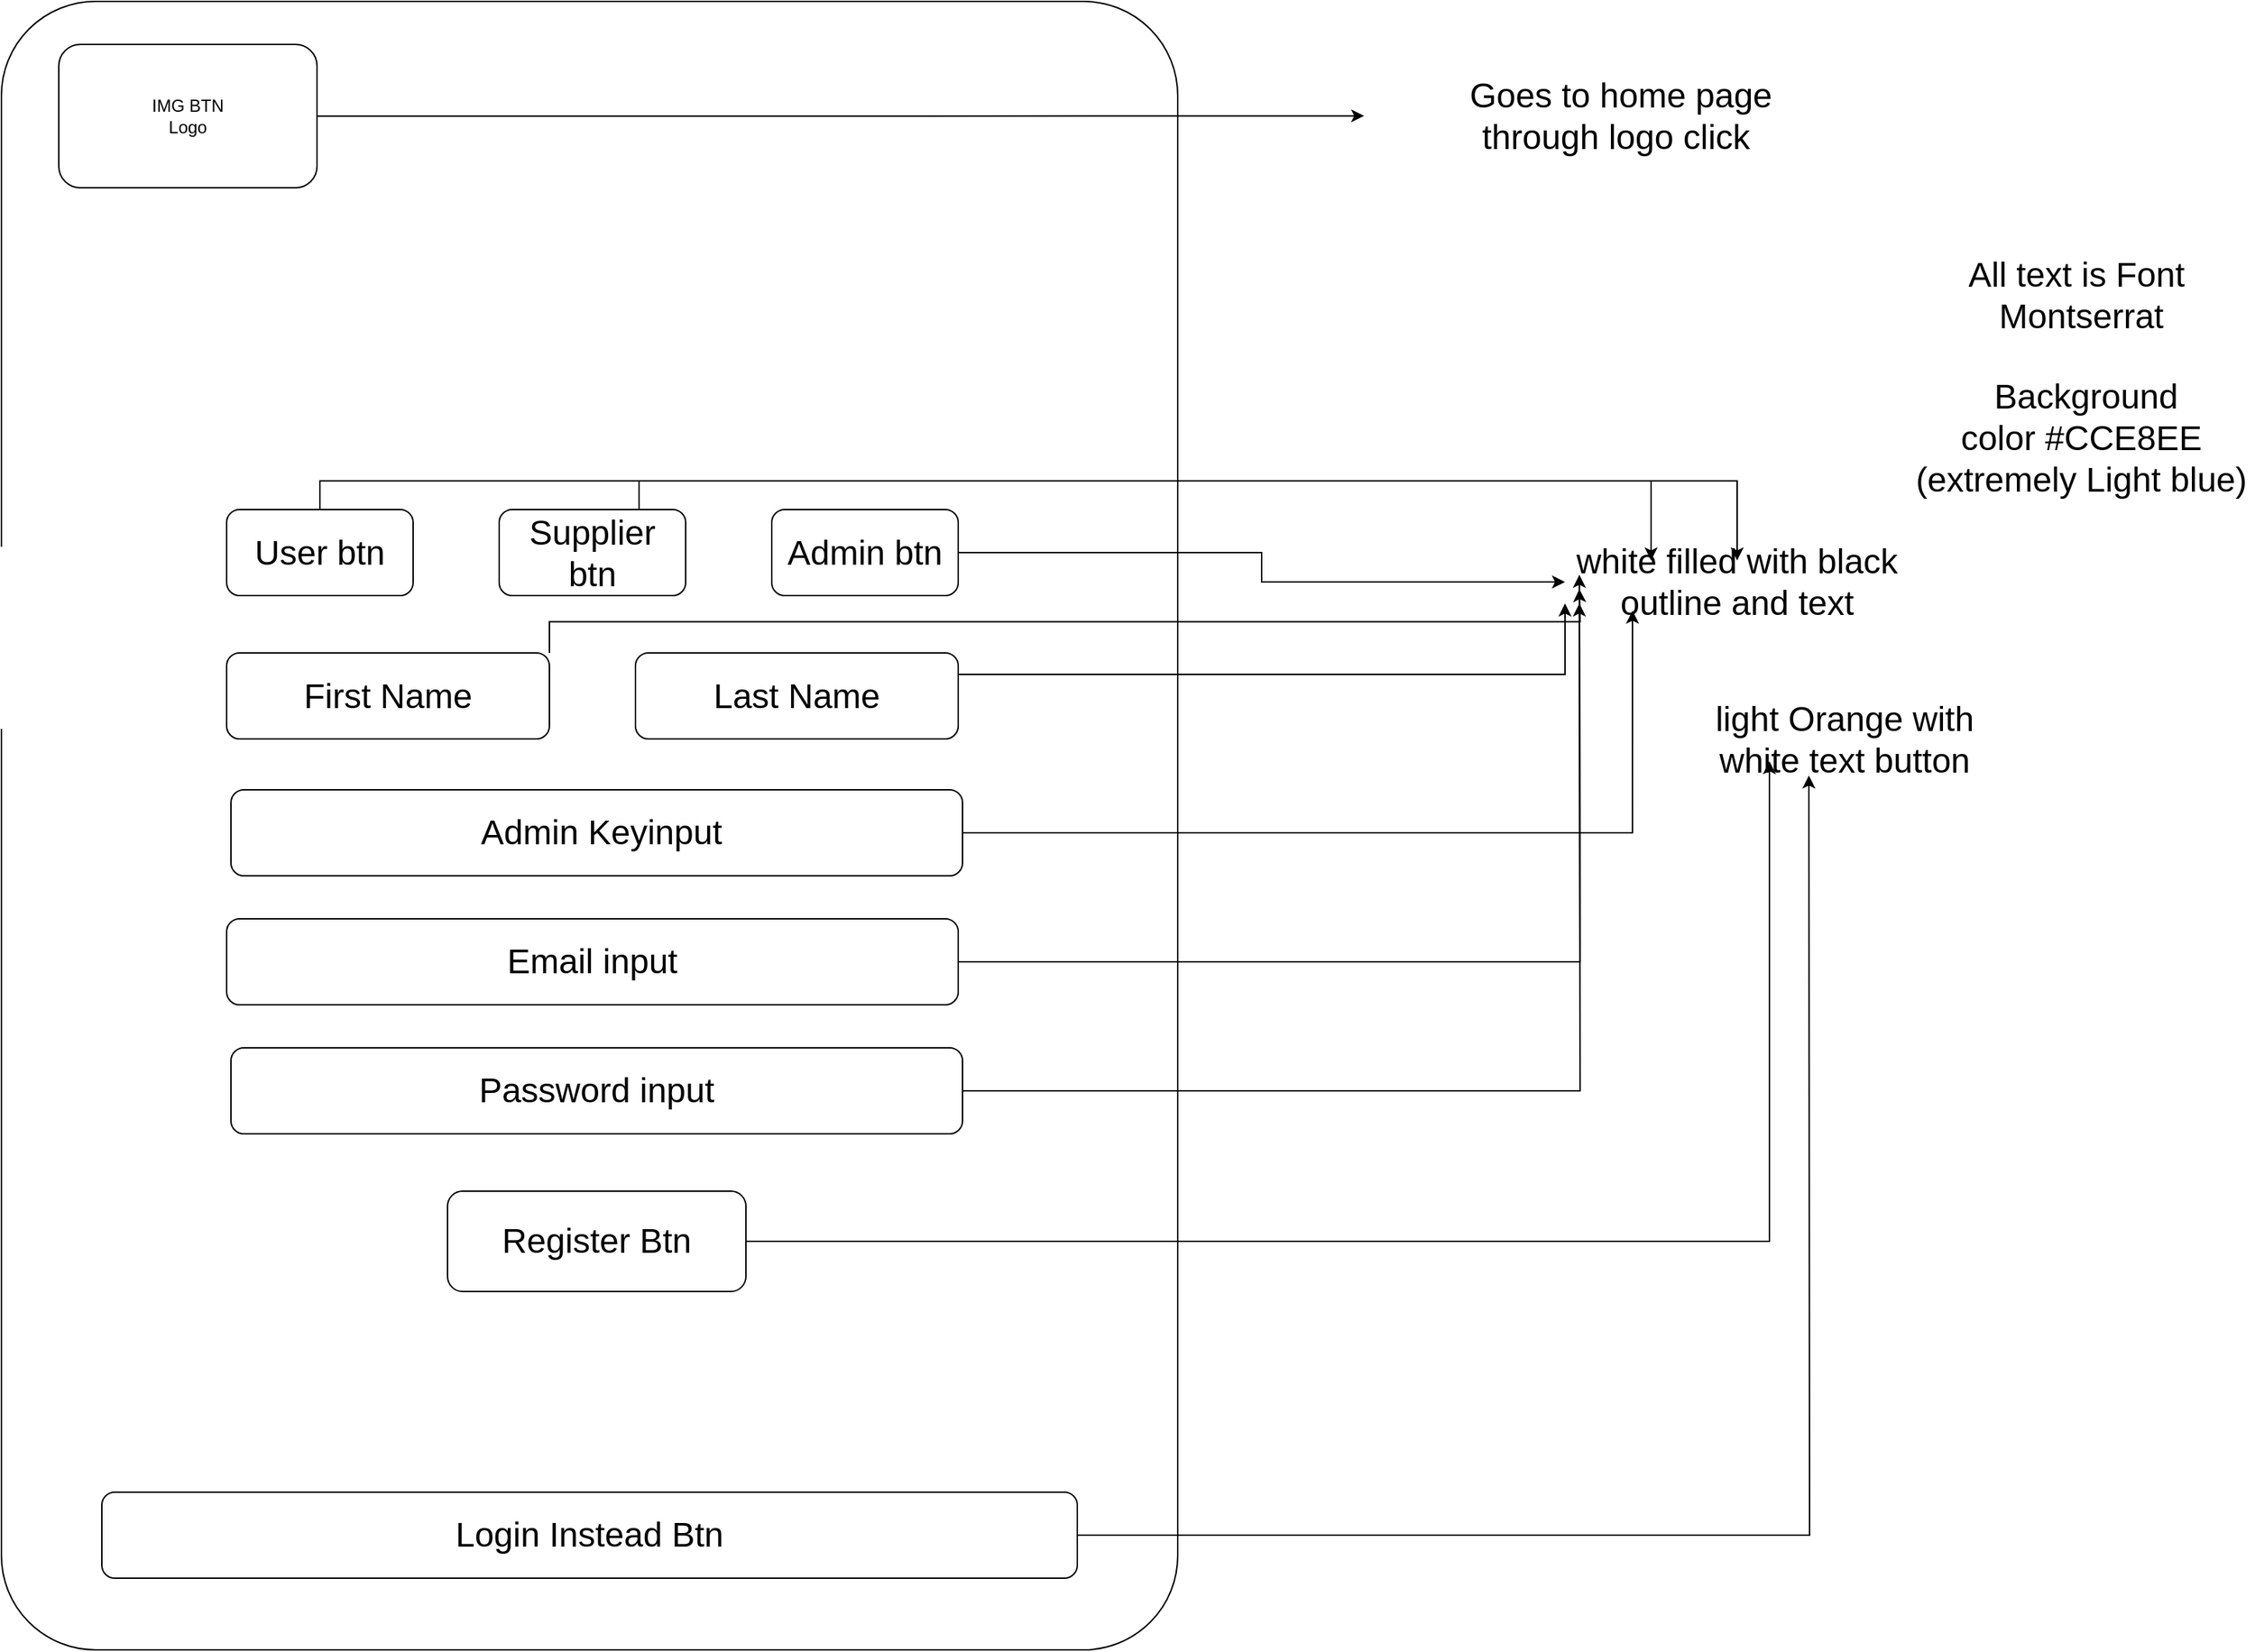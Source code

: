 <mxfile version="24.0.7" type="device">
  <diagram name="Page-1" id="f1b7ffb7-ca1e-a977-7cf5-a751b3c06c05">
    <mxGraphModel dx="2607" dy="1342" grid="1" gridSize="10" guides="1" tooltips="1" connect="1" arrows="1" fold="1" page="1" pageScale="1" pageWidth="826" pageHeight="1169" background="none" math="0" shadow="0">
      <root>
        <mxCell id="0" />
        <mxCell id="1" parent="0" />
        <mxCell id="6ZBU6IbNx-Afql_snDbs-145" value="" style="rounded=1;whiteSpace=wrap;html=1;arcSize=8;" vertex="1" parent="1">
          <mxGeometry x="10" y="10" width="820" height="1150" as="geometry" />
        </mxCell>
        <mxCell id="6ZBU6IbNx-Afql_snDbs-146" value="&lt;font style=&quot;font-size: 24px;&quot;&gt;white filled with black outline and text&lt;/font&gt;" style="text;strokeColor=none;align=center;fillColor=none;html=1;verticalAlign=middle;whiteSpace=wrap;rounded=0;" vertex="1" parent="1">
          <mxGeometry x="1100" y="400" width="240" height="30" as="geometry" />
        </mxCell>
        <mxCell id="6ZBU6IbNx-Afql_snDbs-147" style="edgeStyle=orthogonalEdgeStyle;rounded=0;orthogonalLoop=1;jettySize=auto;html=1;exitX=1;exitY=0.5;exitDx=0;exitDy=0;" edge="1" parent="1" source="6ZBU6IbNx-Afql_snDbs-148">
          <mxGeometry relative="1" as="geometry">
            <mxPoint x="1110" y="430" as="targetPoint" />
          </mxGeometry>
        </mxCell>
        <mxCell id="6ZBU6IbNx-Afql_snDbs-148" value="Password input" style="rounded=1;whiteSpace=wrap;html=1;fontSize=24;" vertex="1" parent="1">
          <mxGeometry x="170" y="740" width="510" height="60" as="geometry" />
        </mxCell>
        <mxCell id="6ZBU6IbNx-Afql_snDbs-149" style="edgeStyle=orthogonalEdgeStyle;rounded=0;orthogonalLoop=1;jettySize=auto;html=1;exitX=1;exitY=0.5;exitDx=0;exitDy=0;" edge="1" parent="1" source="6ZBU6IbNx-Afql_snDbs-150">
          <mxGeometry relative="1" as="geometry">
            <mxPoint x="1110" y="410" as="targetPoint" />
          </mxGeometry>
        </mxCell>
        <mxCell id="6ZBU6IbNx-Afql_snDbs-150" value="Email input" style="rounded=1;whiteSpace=wrap;html=1;fontSize=24;" vertex="1" parent="1">
          <mxGeometry x="167" y="650" width="510" height="60" as="geometry" />
        </mxCell>
        <mxCell id="6ZBU6IbNx-Afql_snDbs-151" style="edgeStyle=orthogonalEdgeStyle;rounded=0;orthogonalLoop=1;jettySize=auto;html=1;exitX=1;exitY=0.5;exitDx=0;exitDy=0;" edge="1" parent="1" source="6ZBU6IbNx-Afql_snDbs-152">
          <mxGeometry relative="1" as="geometry">
            <mxPoint x="960" y="89.818" as="targetPoint" />
          </mxGeometry>
        </mxCell>
        <mxCell id="6ZBU6IbNx-Afql_snDbs-152" value="IMG BTN&lt;div&gt;Logo&lt;/div&gt;" style="rounded=1;whiteSpace=wrap;html=1;" vertex="1" parent="1">
          <mxGeometry x="50" y="40" width="180" height="100" as="geometry" />
        </mxCell>
        <mxCell id="6ZBU6IbNx-Afql_snDbs-153" value="&lt;font style=&quot;font-size: 24px;&quot;&gt;Goes to home page through logo click&amp;nbsp;&lt;/font&gt;" style="text;html=1;align=center;verticalAlign=middle;whiteSpace=wrap;rounded=0;" vertex="1" parent="1">
          <mxGeometry x="1029" y="75" width="220" height="30" as="geometry" />
        </mxCell>
        <mxCell id="6ZBU6IbNx-Afql_snDbs-154" style="edgeStyle=orthogonalEdgeStyle;rounded=0;orthogonalLoop=1;jettySize=auto;html=1;exitX=1;exitY=0.5;exitDx=0;exitDy=0;" edge="1" parent="1" source="6ZBU6IbNx-Afql_snDbs-155">
          <mxGeometry relative="1" as="geometry">
            <mxPoint x="1270.0" y="550" as="targetPoint" />
          </mxGeometry>
        </mxCell>
        <mxCell id="6ZBU6IbNx-Afql_snDbs-155" value="&lt;font style=&quot;font-size: 24px;&quot;&gt;Login Instead Btn&lt;/font&gt;" style="rounded=1;whiteSpace=wrap;html=1;" vertex="1" parent="1">
          <mxGeometry x="80" y="1050" width="680" height="60" as="geometry" />
        </mxCell>
        <mxCell id="6ZBU6IbNx-Afql_snDbs-156" value="&lt;font style=&quot;font-size: 24px;&quot;&gt;light Orange with white text button&lt;/font&gt;" style="text;strokeColor=none;align=center;fillColor=none;html=1;verticalAlign=middle;whiteSpace=wrap;rounded=0;" vertex="1" parent="1">
          <mxGeometry x="1190" y="510" width="210" height="30" as="geometry" />
        </mxCell>
        <mxCell id="6ZBU6IbNx-Afql_snDbs-157" style="edgeStyle=orthogonalEdgeStyle;rounded=0;orthogonalLoop=1;jettySize=auto;html=1;exitX=0.5;exitY=0;exitDx=0;exitDy=0;entryX=0.5;entryY=0;entryDx=0;entryDy=0;" edge="1" parent="1" source="6ZBU6IbNx-Afql_snDbs-158" target="6ZBU6IbNx-Afql_snDbs-146">
          <mxGeometry relative="1" as="geometry" />
        </mxCell>
        <mxCell id="6ZBU6IbNx-Afql_snDbs-158" value="User btn" style="rounded=1;whiteSpace=wrap;html=1;fontSize=24;" vertex="1" parent="1">
          <mxGeometry x="167" y="364.5" width="130" height="60" as="geometry" />
        </mxCell>
        <mxCell id="6ZBU6IbNx-Afql_snDbs-159" style="edgeStyle=orthogonalEdgeStyle;rounded=0;orthogonalLoop=1;jettySize=auto;html=1;exitX=0.75;exitY=0;exitDx=0;exitDy=0;entryX=0.25;entryY=0;entryDx=0;entryDy=0;" edge="1" parent="1" source="6ZBU6IbNx-Afql_snDbs-160" target="6ZBU6IbNx-Afql_snDbs-146">
          <mxGeometry relative="1" as="geometry" />
        </mxCell>
        <mxCell id="6ZBU6IbNx-Afql_snDbs-160" value="Supplier btn" style="rounded=1;whiteSpace=wrap;html=1;fontSize=24;" vertex="1" parent="1">
          <mxGeometry x="357" y="364.5" width="130" height="60" as="geometry" />
        </mxCell>
        <mxCell id="6ZBU6IbNx-Afql_snDbs-161" style="edgeStyle=orthogonalEdgeStyle;rounded=0;orthogonalLoop=1;jettySize=auto;html=1;exitX=1;exitY=0.5;exitDx=0;exitDy=0;entryX=0;entryY=0.5;entryDx=0;entryDy=0;" edge="1" parent="1" source="6ZBU6IbNx-Afql_snDbs-162" target="6ZBU6IbNx-Afql_snDbs-146">
          <mxGeometry relative="1" as="geometry" />
        </mxCell>
        <mxCell id="6ZBU6IbNx-Afql_snDbs-162" value="Admin btn" style="rounded=1;whiteSpace=wrap;html=1;fontSize=24;" vertex="1" parent="1">
          <mxGeometry x="547" y="364.5" width="130" height="60" as="geometry" />
        </mxCell>
        <mxCell id="6ZBU6IbNx-Afql_snDbs-163" style="edgeStyle=orthogonalEdgeStyle;rounded=0;orthogonalLoop=1;jettySize=auto;html=1;exitX=1;exitY=0;exitDx=0;exitDy=0;" edge="1" parent="1" source="6ZBU6IbNx-Afql_snDbs-164">
          <mxGeometry relative="1" as="geometry">
            <mxPoint x="1110" y="420" as="targetPoint" />
          </mxGeometry>
        </mxCell>
        <mxCell id="6ZBU6IbNx-Afql_snDbs-164" value="First Name" style="rounded=1;whiteSpace=wrap;html=1;fontSize=24;" vertex="1" parent="1">
          <mxGeometry x="167" y="464.5" width="225" height="60" as="geometry" />
        </mxCell>
        <mxCell id="6ZBU6IbNx-Afql_snDbs-165" style="edgeStyle=orthogonalEdgeStyle;rounded=0;orthogonalLoop=1;jettySize=auto;html=1;exitX=1;exitY=0.25;exitDx=0;exitDy=0;entryX=0;entryY=1;entryDx=0;entryDy=0;" edge="1" parent="1" source="6ZBU6IbNx-Afql_snDbs-166" target="6ZBU6IbNx-Afql_snDbs-146">
          <mxGeometry relative="1" as="geometry" />
        </mxCell>
        <mxCell id="6ZBU6IbNx-Afql_snDbs-166" value="Last Name" style="rounded=1;whiteSpace=wrap;html=1;fontSize=24;" vertex="1" parent="1">
          <mxGeometry x="452" y="464.5" width="225" height="60" as="geometry" />
        </mxCell>
        <mxCell id="6ZBU6IbNx-Afql_snDbs-167" style="edgeStyle=orthogonalEdgeStyle;rounded=0;orthogonalLoop=1;jettySize=auto;html=1;exitX=1;exitY=0.5;exitDx=0;exitDy=0;entryX=0.25;entryY=1;entryDx=0;entryDy=0;" edge="1" parent="1" source="6ZBU6IbNx-Afql_snDbs-168" target="6ZBU6IbNx-Afql_snDbs-156">
          <mxGeometry relative="1" as="geometry" />
        </mxCell>
        <mxCell id="6ZBU6IbNx-Afql_snDbs-168" value="&lt;span style=&quot;font-size: 24px;&quot;&gt;Register Btn&lt;/span&gt;" style="rounded=1;whiteSpace=wrap;html=1;" vertex="1" parent="1">
          <mxGeometry x="321" y="840" width="208" height="70" as="geometry" />
        </mxCell>
        <mxCell id="6ZBU6IbNx-Afql_snDbs-169" value="&lt;font style=&quot;font-size: 24px;&quot;&gt;&amp;nbsp;Background color&amp;nbsp;#CCE8EE (extremely Light blue)&lt;/font&gt;" style="text;strokeColor=none;align=center;fillColor=none;html=1;verticalAlign=middle;whiteSpace=wrap;rounded=0;" vertex="1" parent="1">
          <mxGeometry x="1340" y="250" width="240" height="130" as="geometry" />
        </mxCell>
        <mxCell id="6ZBU6IbNx-Afql_snDbs-170" value="&lt;font style=&quot;font-size: 24px;&quot;&gt;All text is Font&amp;nbsp;&lt;/font&gt;&lt;div&gt;&lt;font style=&quot;&quot;&gt;&lt;font style=&quot;font-size: 24px;&quot;&gt;Montserrat&lt;/font&gt;&lt;br&gt;&lt;/font&gt;&lt;/div&gt;" style="text;strokeColor=none;align=center;fillColor=none;html=1;verticalAlign=middle;whiteSpace=wrap;rounded=0;" vertex="1" parent="1">
          <mxGeometry x="1340" y="170" width="240" height="90" as="geometry" />
        </mxCell>
        <mxCell id="6ZBU6IbNx-Afql_snDbs-171" value="&amp;nbsp;Admin Keyinput" style="rounded=1;whiteSpace=wrap;html=1;fontSize=24;" vertex="1" parent="1">
          <mxGeometry x="170" y="560" width="510" height="60" as="geometry" />
        </mxCell>
        <mxCell id="6ZBU6IbNx-Afql_snDbs-172" style="edgeStyle=orthogonalEdgeStyle;rounded=0;orthogonalLoop=1;jettySize=auto;html=1;exitX=1;exitY=0.5;exitDx=0;exitDy=0;entryX=0.196;entryY=1.167;entryDx=0;entryDy=0;entryPerimeter=0;" edge="1" parent="1" source="6ZBU6IbNx-Afql_snDbs-171" target="6ZBU6IbNx-Afql_snDbs-146">
          <mxGeometry relative="1" as="geometry" />
        </mxCell>
      </root>
    </mxGraphModel>
  </diagram>
</mxfile>
